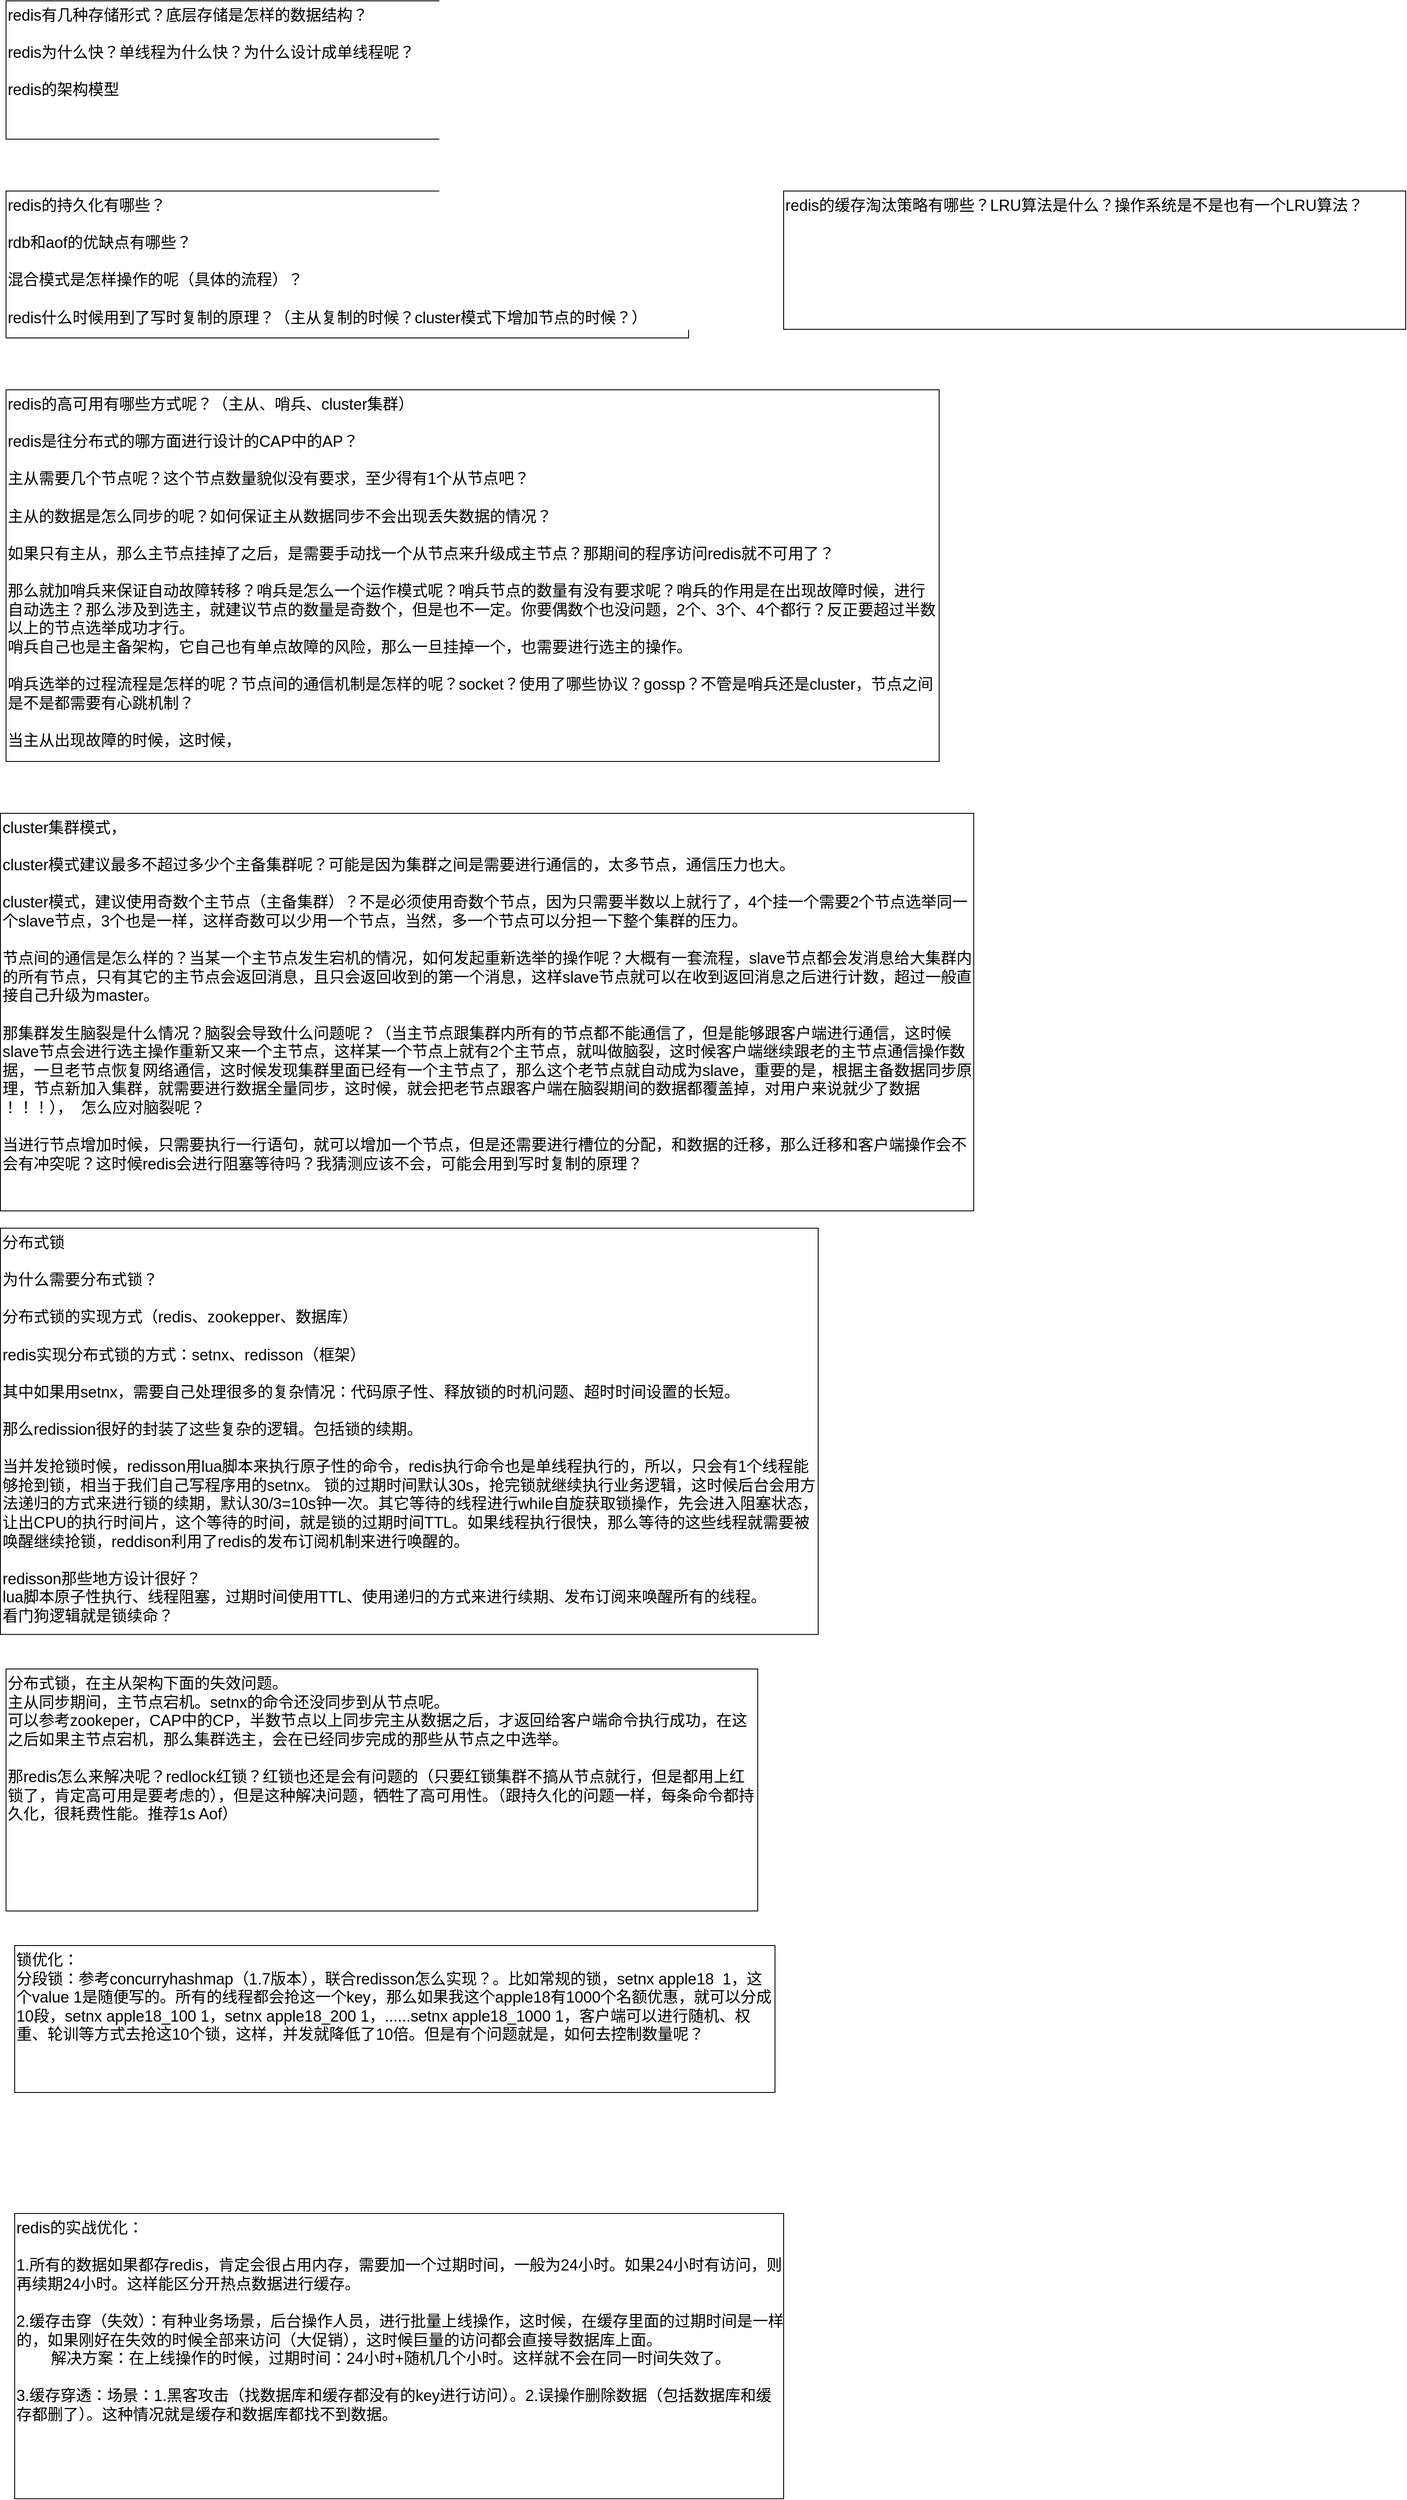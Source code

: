 <mxfile version="22.1.4" type="github">
  <diagram name="第 1 页" id="Ui-6xDZG4yXv-m0ysYRE">
    <mxGraphModel dx="1434" dy="758" grid="1" gridSize="10" guides="1" tooltips="1" connect="1" arrows="1" fold="1" page="1" pageScale="1" pageWidth="827" pageHeight="1169" math="0" shadow="0">
      <root>
        <mxCell id="0" />
        <mxCell id="1" parent="0" />
        <mxCell id="iayUrk5L2lRTLvckCghS-1" value="redis有几种存储形式？底层存储是怎样的数据结构？&lt;br&gt;&lt;br&gt;redis为什么快？单线程为什么快？为什么设计成单线程呢？&lt;br&gt;&lt;br&gt;redis的架构模型" style="rounded=0;whiteSpace=wrap;html=1;fontSize=18;align=left;verticalAlign=top;" parent="1" vertex="1">
          <mxGeometry x="100" y="160" width="720" height="160" as="geometry" />
        </mxCell>
        <mxCell id="iayUrk5L2lRTLvckCghS-2" value="redis的持久化有哪些？&lt;br&gt;&lt;br&gt;rdb和aof的优缺点有哪些？&lt;br&gt;&lt;br&gt;混合模式是怎样操作的呢（具体的流程）？&lt;br&gt;&lt;br&gt;redis什么时候用到了写时复制的原理？（主从复制的时候？cluster模式下增加节点的时候？）" style="rounded=0;whiteSpace=wrap;html=1;fontSize=18;align=left;verticalAlign=top;" parent="1" vertex="1">
          <mxGeometry x="100" y="380" width="790" height="170" as="geometry" />
        </mxCell>
        <mxCell id="iayUrk5L2lRTLvckCghS-3" value="redis的高可用有哪些方式呢？（主从、哨兵、cluster集群）&lt;br&gt;&lt;br&gt;redis是往分布式的哪方面进行设计的CAP中的AP？&lt;br&gt;&lt;br&gt;主从需要几个节点呢？这个节点数量貌似没有要求，至少得有1个从节点吧？&lt;br&gt;&lt;br&gt;主从的数据是怎么同步的呢？如何保证主从数据同步不会出现丢失数据的情况？&lt;br&gt;&lt;br&gt;如果只有主从，那么主节点挂掉了之后，是需要手动找一个从节点来升级成主节点？那期间的程序访问redis就不可用了？&lt;br&gt;&lt;br&gt;那么就加哨兵来保证自动故障转移？哨兵是怎么一个运作模式呢？哨兵节点的数量有没有要求呢？哨兵的作用是在出现故障时候，进行自动选主？那么涉及到选主，就建议节点的数量是奇数个，但是也不一定。你要偶数个也没问题，2个、3个、4个都行？反正要超过半数以上的节点选举成功才行。&lt;br&gt;哨兵自己也是主备架构，它自己也有单点故障的风险，那么一旦挂掉一个，也需要进行选主的操作。&lt;br&gt;&lt;br&gt;哨兵选举的过程流程是怎样的呢？节点间的通信机制是怎样的呢？socket？使用了哪些协议？gossp？不管是哨兵还是cluster，节点之间是不是都需要有心跳机制？&lt;br&gt;&lt;br&gt;当主从出现故障的时候，这时候，" style="rounded=0;whiteSpace=wrap;html=1;fontSize=18;align=left;verticalAlign=top;" parent="1" vertex="1">
          <mxGeometry x="100" y="610" width="1080" height="430" as="geometry" />
        </mxCell>
        <mxCell id="iayUrk5L2lRTLvckCghS-4" value="redis的缓存淘汰策略有哪些？LRU算法是什么？操作系统是不是也有一个LRU算法？" style="rounded=0;whiteSpace=wrap;html=1;fontSize=18;align=left;verticalAlign=top;" parent="1" vertex="1">
          <mxGeometry x="1000" y="380" width="720" height="160" as="geometry" />
        </mxCell>
        <mxCell id="iayUrk5L2lRTLvckCghS-5" value="cluster集群模式，&lt;br&gt;&lt;br&gt;cluster模式建议最多不超过多少个主备集群呢？可能是因为集群之间是需要进行通信的，太多节点，通信压力也大。&lt;br&gt;&lt;br&gt;cluster模式，建议使用奇数个主节点（主备集群）？不是必须使用奇数个节点，因为只需要半数以上就行了，4个挂一个需要2个节点选举同一个slave节点，3个也是一样，这样奇数可以少用一个节点，当然，多一个节点可以分担一下整个集群的压力。&lt;br&gt;&lt;br&gt;节点间的通信是怎么样的？当某一个主节点发生宕机的情况，如何发起重新选举的操作呢？大概有一套流程，slave节点都会发消息给大集群内的所有节点，只有其它的主节点会返回消息，且只会返回收到的第一个消息，这样slave节点就可以在收到返回消息之后进行计数，超过一般直接自己升级为master。&lt;br&gt;&lt;br&gt;那集群发生脑裂是什么情况？脑裂会导致什么问题呢？（当主节点跟集群内所有的节点都不能通信了，但是能够跟客户端进行通信，这时候slave节点会进行选主操作重新又来一个主节点，这样某一个节点上就有2个主节点，就叫做脑裂，这时候客户端继续跟老的主节点通信操作数据，一旦老节点恢复网络通信，这时候发现集群里面已经有一个主节点了，那么这个老节点就自动成为slave，重要的是，根据主备数据同步原理，节点新加入集群，就需要进行数据全量同步，这时候，就会把老节点跟客户端在脑裂期间的数据都覆盖掉，对用户来说就少了数据&lt;br&gt;！！！），&amp;nbsp; 怎么应对脑裂呢？&lt;br&gt;&lt;br&gt;当进行节点增加时候，只需要执行一行语句，就可以增加一个节点，但是还需要进行槽位的分配，和数据的迁移，那么迁移和客户端操作会不会有冲突呢？这时候redis会进行阻塞等待吗？我猜测应该不会，可能会用到写时复制的原理？" style="rounded=0;whiteSpace=wrap;html=1;fontSize=18;align=left;verticalAlign=top;" parent="1" vertex="1">
          <mxGeometry x="93.5" y="1100" width="1126.5" height="460" as="geometry" />
        </mxCell>
        <mxCell id="iayUrk5L2lRTLvckCghS-6" value="分布式锁&lt;br&gt;&lt;br&gt;为什么需要分布式锁？&lt;br&gt;&lt;br&gt;分布式锁的实现方式（redis、zookepper、数据库）&lt;br&gt;&lt;br&gt;redis实现分布式锁的方式：setnx、redisson（框架）&lt;br&gt;&lt;br&gt;其中如果用setnx，需要自己处理很多的复杂情况：代码原子性、释放锁的时机问题、超时时间设置的长短。&lt;br&gt;&lt;br&gt;那么redission很好的封装了这些复杂的逻辑。包括锁的续期。&lt;br&gt;&lt;br&gt;当并发抢锁时候，redisson用lua脚本来执行原子性的命令，redis执行命令也是单线程执行的，所以，只会有1个线程能够抢到锁，相当于我们自己写程序用的setnx。 锁的过期时间默认30s，抢完锁就继续执行业务逻辑，这时候后台会用方法递归的方式来进行锁的续期，默认30/3=10s钟一次。其它等待的线程进行while自旋获取锁操作，先会进入阻塞状态，让出CPU的执行时间片，这个等待的时间，就是锁的过期时间TTL。如果线程执行很快，那么等待的这些线程就需要被唤醒继续抢锁，reddison利用了redis的发布订阅机制来进行唤醒的。&lt;br&gt;&lt;br&gt;redisson那些地方设计很好？&lt;br&gt;lua脚本原子性执行、线程阻塞，过期时间使用TTL、使用递归的方式来进行续期、发布订阅来唤醒所有的线程。&lt;br&gt;看门狗逻辑就是锁续命？" style="rounded=0;whiteSpace=wrap;html=1;fontSize=18;align=left;verticalAlign=top;" parent="1" vertex="1">
          <mxGeometry x="93.5" y="1580" width="946.5" height="470" as="geometry" />
        </mxCell>
        <mxCell id="_cNctXotL4sYTQS76gGQ-1" value="分布式锁，在主从架构下面的失效问题。&lt;br&gt;主从同步期间，主节点宕机。setnx的命令还没同步到从节点呢。&lt;br&gt;可以参考zookeper，CAP中的CP，半数节点以上同步完主从数据之后，才返回给客户端命令执行成功，在这之后如果主节点宕机，那么集群选主，会在已经同步完成的那些从节点之中选举。&lt;br&gt;&lt;br&gt;那redis怎么来解决呢？redlock红锁？红锁也还是会有问题的（只要红锁集群不搞从节点就行，但是都用上红锁了，肯定高可用是要考虑的），但是这种解决问题，牺牲了高可用性。（跟持久化的问题一样，每条命令都持久化，很耗费性能。推荐1s Aof）" style="rounded=0;whiteSpace=wrap;html=1;fontSize=18;align=left;verticalAlign=top;" parent="1" vertex="1">
          <mxGeometry x="100" y="2090" width="870" height="280" as="geometry" />
        </mxCell>
        <mxCell id="_cNctXotL4sYTQS76gGQ-2" value="锁优化：&lt;br&gt;分段锁：参考concurryhashmap（1.7版本），联合redisson怎么实现？。比如常规的锁，setnx apple18&amp;nbsp; 1，这个value 1是随便写的。所有的线程都会抢这一个key，那么如果我这个apple18有1000个名额优惠，就可以分成10段，setnx apple18_100 1，setnx apple18_200 1，......setnx apple18_1000 1，客户端可以进行随机、权重、轮训等方式去抢这10个锁，这样，并发就降低了10倍。但是有个问题就是，如何去控制数量呢？" style="rounded=0;whiteSpace=wrap;html=1;fontSize=18;align=left;verticalAlign=top;" parent="1" vertex="1">
          <mxGeometry x="110" y="2410" width="880" height="170" as="geometry" />
        </mxCell>
        <mxCell id="oPHmPLFePxrs62uWGmC0-1" value="redis的实战优化：&lt;br&gt;&lt;br&gt;1.所有的数据如果都存redis，肯定会很占用内存，需要加一个过期时间，一般为24小时。如果24小时有访问，则再续期24小时。这样能区分开热点数据进行缓存。&lt;br&gt;&lt;br&gt;2.缓存击穿（失效）：有种业务场景，后台操作人员，进行批量上线操作，这时候，在缓存里面的过期时间是一样的，如果刚好在失效的时候全部来访问（大促销），这时候巨量的访问都会直接导数据库上面。&lt;br&gt;&lt;span style=&quot;white-space: pre;&quot;&gt;&#x9;&lt;/span&gt;解决方案：在上线操作的时候，过期时间：24小时+随机几个小时。这样就不会在同一时间失效了。&lt;br&gt;&lt;br&gt;3.缓存穿透：场景：1.黑客攻击（找数据库和缓存都没有的key进行访问）。2.误操作删除数据（包括数据库和缓存都删了）。这种情况就是缓存和数据库都找不到数据。" style="rounded=0;whiteSpace=wrap;html=1;fontSize=18;align=left;verticalAlign=top;" vertex="1" parent="1">
          <mxGeometry x="110" y="2720" width="890" height="330" as="geometry" />
        </mxCell>
      </root>
    </mxGraphModel>
  </diagram>
</mxfile>
